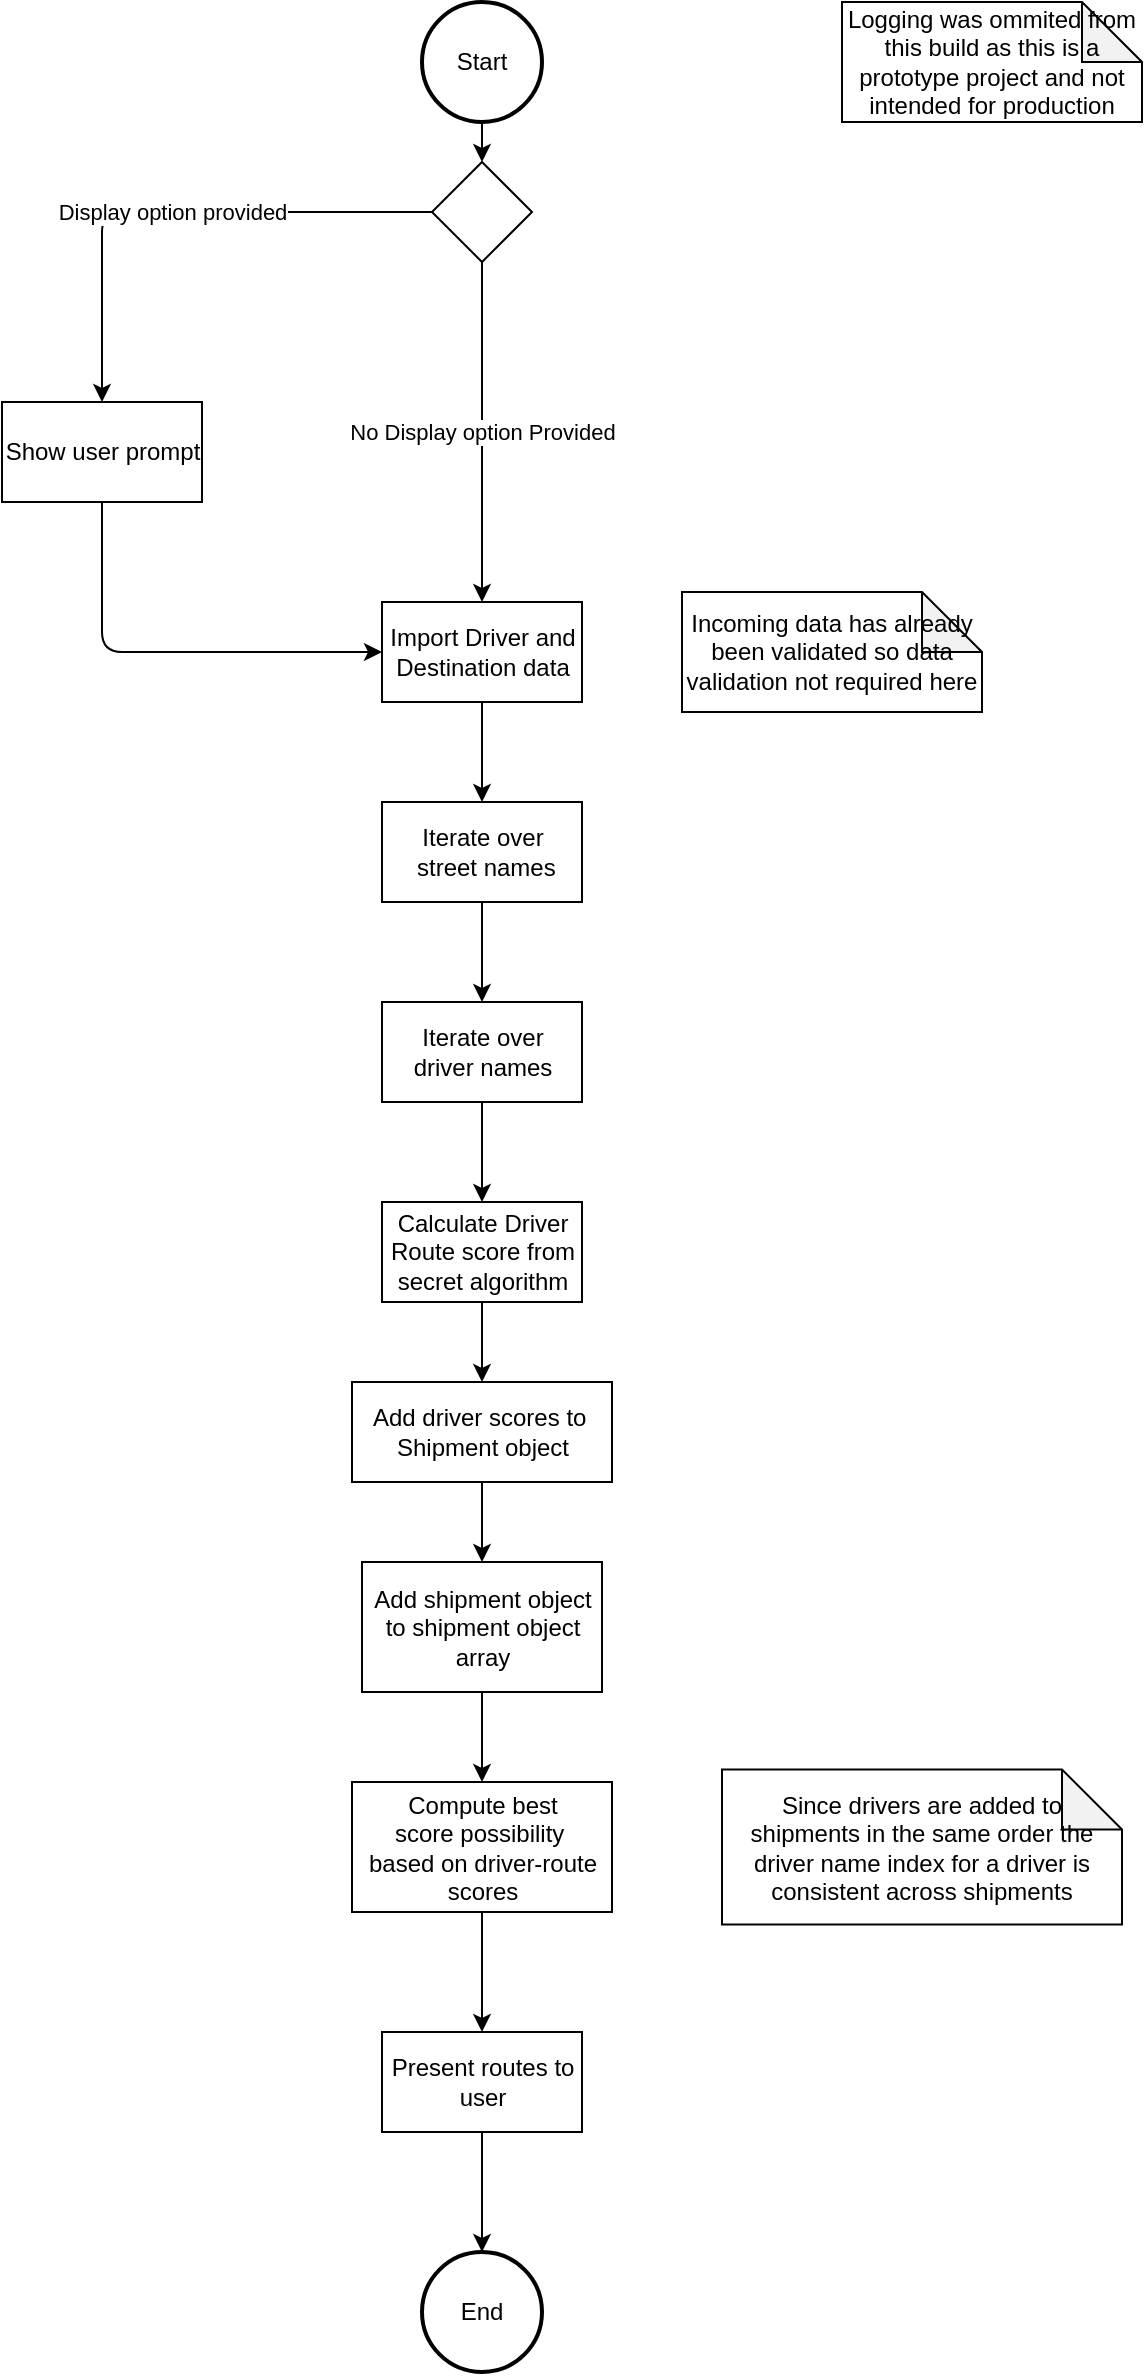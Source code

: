 <mxfile>
    <diagram id="D3dvnZ5GSQgaE4UDZSzD" name="Page-1">
        <mxGraphModel dx="1132" dy="771" grid="1" gridSize="10" guides="1" tooltips="1" connect="1" arrows="1" fold="1" page="1" pageScale="1" pageWidth="850" pageHeight="1100" math="0" shadow="0">
            <root>
                <mxCell id="0"/>
                <mxCell id="1" parent="0"/>
                <mxCell id="38" style="edgeStyle=none;html=1;entryX=0.5;entryY=0;entryDx=0;entryDy=0;" parent="1" source="2" target="12" edge="1">
                    <mxGeometry relative="1" as="geometry"/>
                </mxCell>
                <mxCell id="2" value="Start" style="strokeWidth=2;html=1;shape=mxgraph.flowchart.start_2;whiteSpace=wrap;" parent="1" vertex="1">
                    <mxGeometry x="330" y="10" width="60" height="60" as="geometry"/>
                </mxCell>
                <mxCell id="20" style="edgeStyle=none;html=1;entryX=0.5;entryY=0;entryDx=0;entryDy=0;" parent="1" source="7" target="19" edge="1">
                    <mxGeometry relative="1" as="geometry"/>
                </mxCell>
                <mxCell id="7" value="Import Driver and&lt;br&gt;Destination data" style="html=1;dashed=0;whitespace=wrap;" parent="1" vertex="1">
                    <mxGeometry x="310" y="310" width="100" height="50" as="geometry"/>
                </mxCell>
                <mxCell id="15" value="Display option provided" style="edgeStyle=none;html=1;" parent="1" source="12" target="13" edge="1">
                    <mxGeometry relative="1" as="geometry">
                        <Array as="points">
                            <mxPoint x="170" y="115"/>
                        </Array>
                    </mxGeometry>
                </mxCell>
                <mxCell id="16" value="No Display option Provided" style="edgeStyle=none;html=1;" parent="1" source="12" target="7" edge="1">
                    <mxGeometry relative="1" as="geometry"/>
                </mxCell>
                <mxCell id="12" value="" style="rhombus;whiteSpace=wrap;html=1;" parent="1" vertex="1">
                    <mxGeometry x="335" y="90" width="50" height="50" as="geometry"/>
                </mxCell>
                <mxCell id="17" style="edgeStyle=none;html=1;entryX=0;entryY=0.5;entryDx=0;entryDy=0;" parent="1" source="13" target="7" edge="1">
                    <mxGeometry relative="1" as="geometry">
                        <Array as="points">
                            <mxPoint x="170" y="335"/>
                        </Array>
                    </mxGeometry>
                </mxCell>
                <mxCell id="13" value="Show user prompt" style="html=1;dashed=0;whitespace=wrap;" parent="1" vertex="1">
                    <mxGeometry x="120" y="210" width="100" height="50" as="geometry"/>
                </mxCell>
                <mxCell id="18" value="Incoming data has already been validated so data validation not required here" style="shape=note;whiteSpace=wrap;html=1;backgroundOutline=1;darkOpacity=0.05;" parent="1" vertex="1">
                    <mxGeometry x="460" y="305" width="150" height="60" as="geometry"/>
                </mxCell>
                <mxCell id="22" style="edgeStyle=none;html=1;" parent="1" source="19" target="21" edge="1">
                    <mxGeometry relative="1" as="geometry"/>
                </mxCell>
                <mxCell id="19" value="Iterate over&lt;br&gt;&amp;nbsp;street names" style="html=1;dashed=0;whitespace=wrap;" parent="1" vertex="1">
                    <mxGeometry x="310" y="410" width="100" height="50" as="geometry"/>
                </mxCell>
                <mxCell id="25" style="edgeStyle=none;html=1;entryX=0.5;entryY=0;entryDx=0;entryDy=0;" parent="1" source="21" target="24" edge="1">
                    <mxGeometry relative="1" as="geometry"/>
                </mxCell>
                <mxCell id="21" value="Iterate over&lt;br&gt;driver names" style="html=1;dashed=0;whitespace=wrap;" parent="1" vertex="1">
                    <mxGeometry x="310" y="510" width="100" height="50" as="geometry"/>
                </mxCell>
                <mxCell id="27" style="edgeStyle=none;html=1;entryX=0.5;entryY=0;entryDx=0;entryDy=0;" parent="1" source="24" target="26" edge="1">
                    <mxGeometry relative="1" as="geometry">
                        <mxPoint x="360" y="685" as="targetPoint"/>
                    </mxGeometry>
                </mxCell>
                <mxCell id="24" value="Calculate Driver&lt;br&gt;Route score from&lt;br&gt;secret algorithm" style="html=1;dashed=0;whitespace=wrap;" parent="1" vertex="1">
                    <mxGeometry x="310" y="610" width="100" height="50" as="geometry"/>
                </mxCell>
                <mxCell id="42" style="edgeStyle=none;html=1;entryX=0.5;entryY=0;entryDx=0;entryDy=0;" parent="1" source="26" target="35" edge="1">
                    <mxGeometry relative="1" as="geometry">
                        <mxPoint x="360" y="800" as="targetPoint"/>
                    </mxGeometry>
                </mxCell>
                <mxCell id="26" value="Add driver scores to&amp;nbsp;&lt;br&gt;Shipment object" style="html=1;dashed=0;whitespace=wrap;" parent="1" vertex="1">
                    <mxGeometry x="295" y="700" width="130" height="50" as="geometry"/>
                </mxCell>
                <mxCell id="32" style="edgeStyle=none;html=1;entryX=0.5;entryY=0;entryDx=0;entryDy=0;" parent="1" source="28" target="31" edge="1">
                    <mxGeometry relative="1" as="geometry"/>
                </mxCell>
                <mxCell id="28" value="Compute best&lt;br&gt;score possibility&amp;nbsp;&lt;br&gt;based on driver-route&lt;br&gt;scores" style="html=1;dashed=0;whitespace=wrap;" parent="1" vertex="1">
                    <mxGeometry x="295" y="900" width="130" height="65" as="geometry"/>
                </mxCell>
                <mxCell id="33" style="edgeStyle=none;html=1;entryX=0.5;entryY=0;entryDx=0;entryDy=0;entryPerimeter=0;" parent="1" source="31" target="34" edge="1">
                    <mxGeometry relative="1" as="geometry">
                        <mxPoint x="360" y="1115" as="targetPoint"/>
                    </mxGeometry>
                </mxCell>
                <mxCell id="31" value="Present routes to&lt;br&gt;user" style="html=1;dashed=0;whitespace=wrap;" parent="1" vertex="1">
                    <mxGeometry x="310" y="1025" width="100" height="50" as="geometry"/>
                </mxCell>
                <mxCell id="34" value="End" style="strokeWidth=2;html=1;shape=mxgraph.flowchart.start_2;whiteSpace=wrap;" parent="1" vertex="1">
                    <mxGeometry x="330" y="1135" width="60" height="60" as="geometry"/>
                </mxCell>
                <mxCell id="36" style="edgeStyle=none;html=1;entryX=0.5;entryY=0;entryDx=0;entryDy=0;" parent="1" source="35" target="28" edge="1">
                    <mxGeometry relative="1" as="geometry"/>
                </mxCell>
                <mxCell id="35" value="Add shipment object&lt;br&gt;to shipment object&lt;br&gt;array" style="html=1;dashed=0;whitespace=wrap;" parent="1" vertex="1">
                    <mxGeometry x="300" y="790" width="120" height="65" as="geometry"/>
                </mxCell>
                <mxCell id="37" value="Logging was ommited from this build as this is a prototype project and not intended for production" style="shape=note;whiteSpace=wrap;html=1;backgroundOutline=1;darkOpacity=0.05;" parent="1" vertex="1">
                    <mxGeometry x="540" y="10" width="150" height="60" as="geometry"/>
                </mxCell>
                <mxCell id="43" value="Since drivers are added to shipments in the same order the driver name index for a driver is consistent across shipments" style="shape=note;whiteSpace=wrap;html=1;backgroundOutline=1;darkOpacity=0.05;" parent="1" vertex="1">
                    <mxGeometry x="480" y="893.75" width="200" height="77.5" as="geometry"/>
                </mxCell>
            </root>
        </mxGraphModel>
    </diagram>
</mxfile>